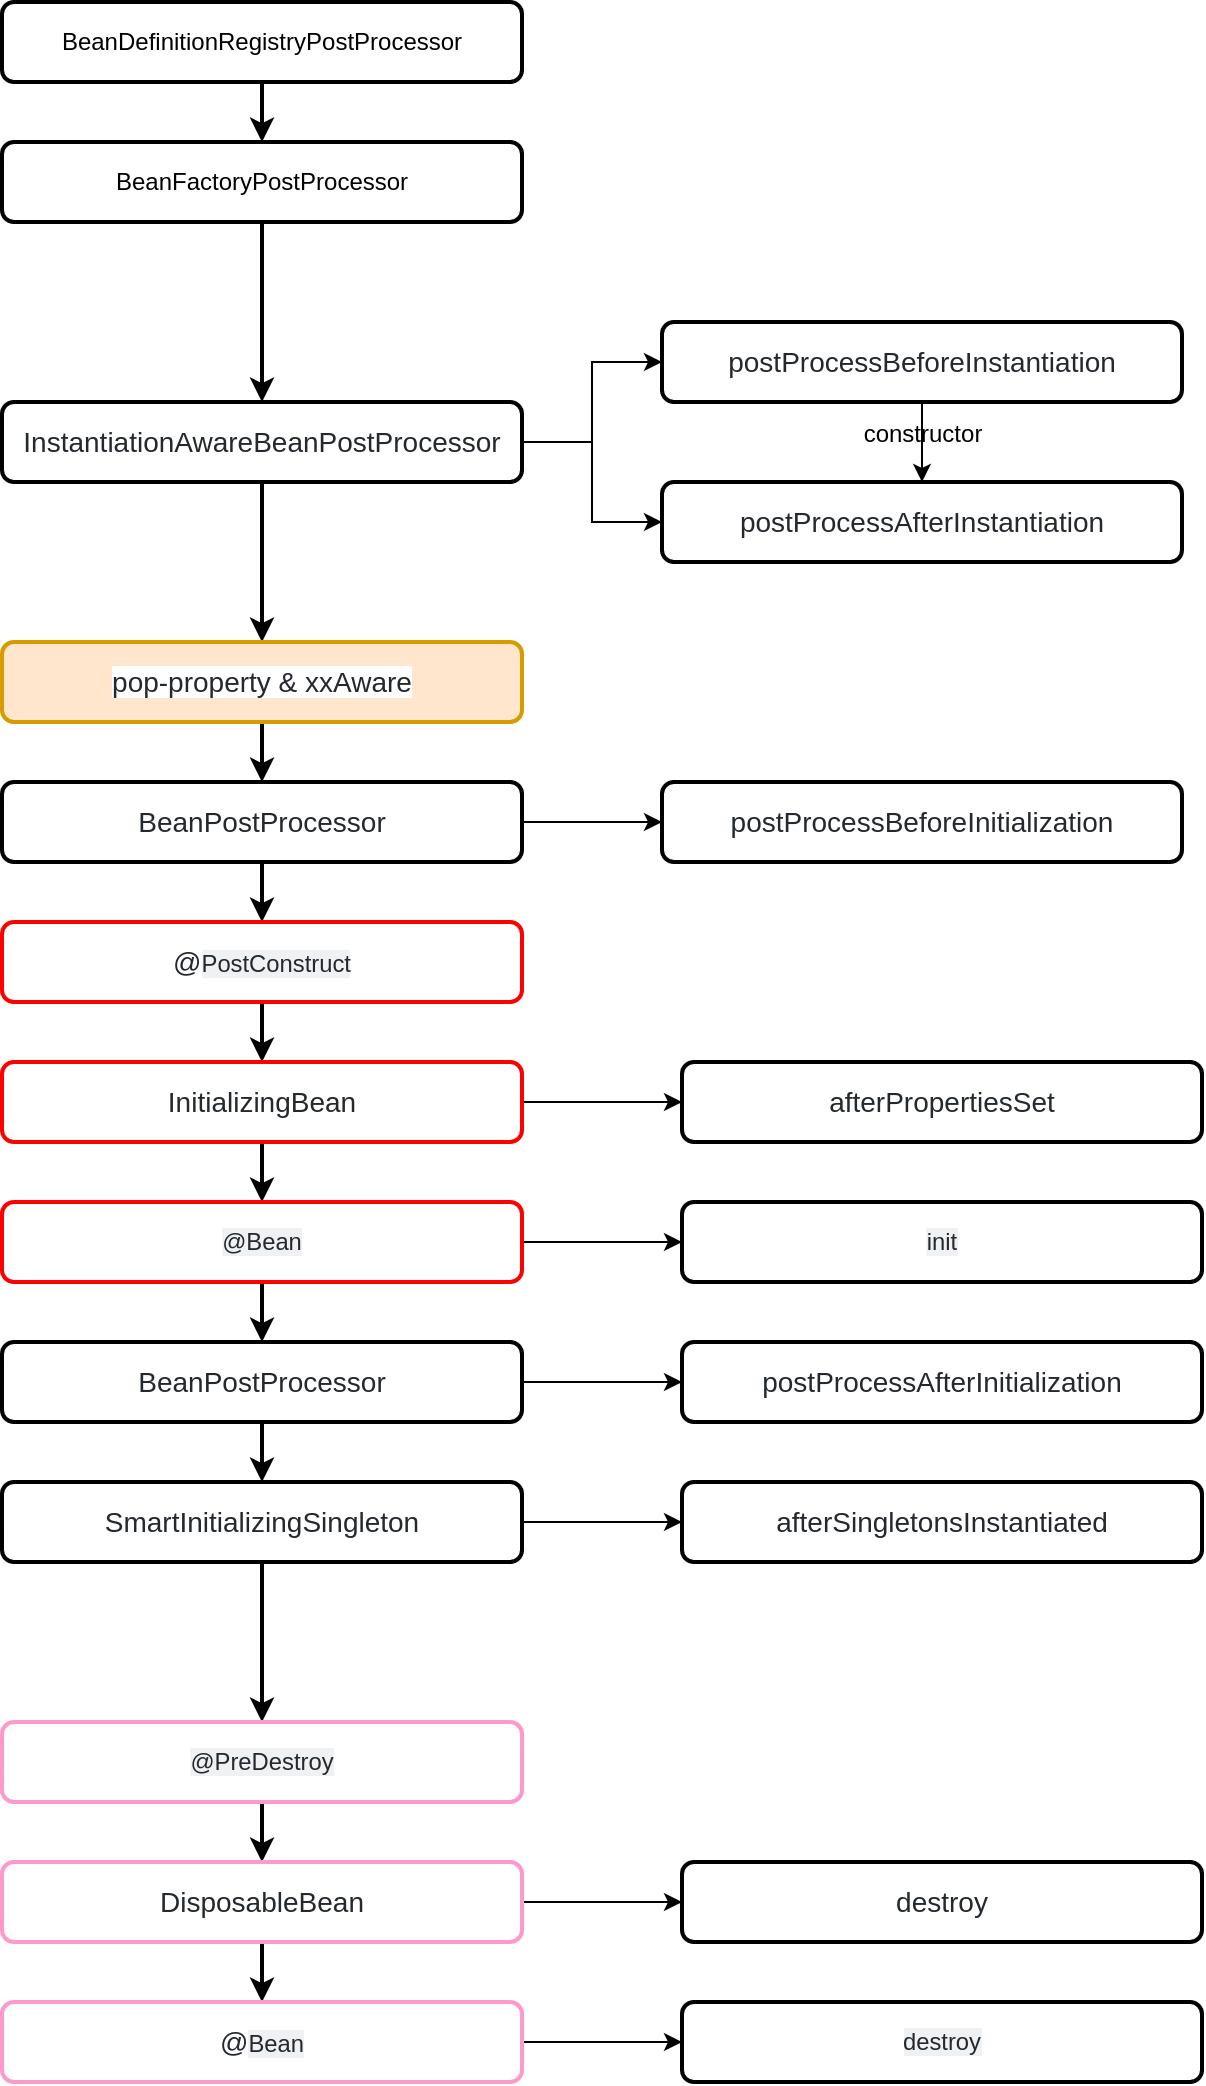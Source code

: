 <mxfile>
    <diagram id="QKlrSxjbU4NQsitzwaFb" name="Page-1">
        <mxGraphModel dx="1343" dy="1131" grid="1" gridSize="10" guides="1" tooltips="1" connect="1" arrows="1" fold="1" page="1" pageScale="1" pageWidth="850" pageHeight="1100" math="0" shadow="0">
            <root>
                <mxCell id="0"/>
                <mxCell id="1" parent="0"/>
                <mxCell id="4" value="" style="edgeStyle=orthogonalEdgeStyle;rounded=0;orthogonalLoop=1;jettySize=auto;html=1;strokeWidth=2;fontStyle=0" parent="1" source="2" target="3" edge="1">
                    <mxGeometry relative="1" as="geometry"/>
                </mxCell>
                <mxCell id="2" value="BeanDefinitionRegistryPostProcessor" style="rounded=1;whiteSpace=wrap;html=1;strokeWidth=2;fontStyle=0" parent="1" vertex="1">
                    <mxGeometry x="125" y="30" width="260" height="40" as="geometry"/>
                </mxCell>
                <mxCell id="6" value="" style="edgeStyle=orthogonalEdgeStyle;rounded=0;orthogonalLoop=1;jettySize=auto;html=1;strokeWidth=2;fontStyle=0" parent="1" source="3" target="7" edge="1">
                    <mxGeometry relative="1" as="geometry">
                        <mxPoint x="255" y="270" as="targetPoint"/>
                    </mxGeometry>
                </mxCell>
                <mxCell id="3" value="BeanFactoryPostProcessor" style="rounded=1;whiteSpace=wrap;html=1;strokeWidth=2;fontStyle=0" parent="1" vertex="1">
                    <mxGeometry x="125" y="100" width="260" height="40" as="geometry"/>
                </mxCell>
                <mxCell id="13" style="edgeStyle=orthogonalEdgeStyle;rounded=0;orthogonalLoop=1;jettySize=auto;html=1;entryX=0;entryY=0.5;entryDx=0;entryDy=0;strokeWidth=1;fontStyle=0" parent="1" source="7" target="9" edge="1">
                    <mxGeometry relative="1" as="geometry"/>
                </mxCell>
                <mxCell id="14" style="edgeStyle=orthogonalEdgeStyle;rounded=0;orthogonalLoop=1;jettySize=auto;html=1;entryX=0;entryY=0.5;entryDx=0;entryDy=0;strokeWidth=1;fontStyle=0" parent="1" source="7" target="11" edge="1">
                    <mxGeometry relative="1" as="geometry"/>
                </mxCell>
                <mxCell id="17" value="" style="edgeStyle=orthogonalEdgeStyle;rounded=0;orthogonalLoop=1;jettySize=auto;html=1;strokeWidth=2;" parent="1" source="7" target="16" edge="1">
                    <mxGeometry relative="1" as="geometry"/>
                </mxCell>
                <mxCell id="7" value="&lt;span style=&quot;color: rgb(36 , 41 , 47) ; font-family: , &amp;quot;blinkmacsystemfont&amp;quot; , &amp;quot;segoe ui&amp;quot; , &amp;quot;helvetica&amp;quot; , &amp;quot;arial&amp;quot; , sans-serif , &amp;quot;apple color emoji&amp;quot; , &amp;quot;segoe ui emoji&amp;quot; ; font-size: 14px ; text-align: left ; background-color: rgb(255 , 255 , 255)&quot;&gt;InstantiationAwareBeanPostProcessor&lt;/span&gt;" style="rounded=1;whiteSpace=wrap;html=1;strokeWidth=2;fontStyle=0" parent="1" vertex="1">
                    <mxGeometry x="125" y="230" width="260" height="40" as="geometry"/>
                </mxCell>
                <mxCell id="15" style="edgeStyle=orthogonalEdgeStyle;rounded=0;orthogonalLoop=1;jettySize=auto;html=1;entryX=0.5;entryY=0;entryDx=0;entryDy=0;strokeWidth=1;fontStyle=0" parent="1" source="9" target="11" edge="1">
                    <mxGeometry relative="1" as="geometry"/>
                </mxCell>
                <mxCell id="9" value="&lt;span style=&quot;color: rgb(36, 41, 47); font-size: 14px; font-style: normal; letter-spacing: normal; text-align: left; text-indent: 0px; text-transform: none; word-spacing: 0px; background-color: rgb(255, 255, 255); display: inline; float: none;&quot;&gt;postProcessBeforeInstantiation&lt;/span&gt;" style="rounded=1;whiteSpace=wrap;html=1;strokeWidth=2;fontStyle=0" parent="1" vertex="1">
                    <mxGeometry x="455" y="190" width="260" height="40" as="geometry"/>
                </mxCell>
                <mxCell id="11" value="&lt;span style=&quot;color: rgb(36 , 41 , 47) ; font-family: , &amp;quot;blinkmacsystemfont&amp;quot; , &amp;quot;segoe ui&amp;quot; , &amp;quot;helvetica&amp;quot; , &amp;quot;arial&amp;quot; , sans-serif , &amp;quot;apple color emoji&amp;quot; , &amp;quot;segoe ui emoji&amp;quot; ; font-size: 14px ; text-align: left ; background-color: rgb(255 , 255 , 255)&quot;&gt;postProcessAfterInstantiation&lt;/span&gt;" style="rounded=1;whiteSpace=wrap;html=1;strokeWidth=2;fontStyle=0" parent="1" vertex="1">
                    <mxGeometry x="455" y="270" width="260" height="40" as="geometry"/>
                </mxCell>
                <mxCell id="20" value="" style="edgeStyle=orthogonalEdgeStyle;rounded=0;orthogonalLoop=1;jettySize=auto;html=1;strokeWidth=2;" parent="1" source="16" target="19" edge="1">
                    <mxGeometry relative="1" as="geometry"/>
                </mxCell>
                <mxCell id="16" value="&lt;span style=&quot;color: rgb(36 , 41 , 47) ; font-family: , &amp;#34;blinkmacsystemfont&amp;#34; , &amp;#34;segoe ui&amp;#34; , &amp;#34;helvetica&amp;#34; , &amp;#34;arial&amp;#34; , sans-serif , &amp;#34;apple color emoji&amp;#34; , &amp;#34;segoe ui emoji&amp;#34; ; font-size: 14px ; text-align: left ; background-color: rgb(255 , 255 , 255)&quot;&gt;pop-property &amp;amp; xx&lt;/span&gt;&lt;span style=&quot;color: rgb(36 , 41 , 47) ; font-family: , &amp;#34;blinkmacsystemfont&amp;#34; , &amp;#34;segoe ui&amp;#34; , &amp;#34;helvetica&amp;#34; , &amp;#34;arial&amp;#34; , sans-serif , &amp;#34;apple color emoji&amp;#34; , &amp;#34;segoe ui emoji&amp;#34; ; font-size: 14px ; text-align: left ; background-color: rgb(255 , 255 , 255)&quot;&gt;Aware&lt;/span&gt;" style="rounded=1;whiteSpace=wrap;html=1;strokeWidth=2;fontStyle=0;fillColor=#ffe6cc;strokeColor=#d79b00;" parent="1" vertex="1">
                    <mxGeometry x="125" y="350" width="260" height="40" as="geometry"/>
                </mxCell>
                <mxCell id="22" value="" style="edgeStyle=orthogonalEdgeStyle;rounded=0;orthogonalLoop=1;jettySize=auto;html=1;strokeWidth=1;" parent="1" source="19" target="21" edge="1">
                    <mxGeometry relative="1" as="geometry"/>
                </mxCell>
                <mxCell id="24" value="" style="edgeStyle=orthogonalEdgeStyle;rounded=0;orthogonalLoop=1;jettySize=auto;html=1;strokeWidth=2;" parent="1" source="19" target="23" edge="1">
                    <mxGeometry relative="1" as="geometry"/>
                </mxCell>
                <mxCell id="19" value="&lt;span style=&quot;color: rgb(36 , 41 , 47) ; font-family: , &amp;#34;blinkmacsystemfont&amp;#34; , &amp;#34;segoe ui&amp;#34; , &amp;#34;helvetica&amp;#34; , &amp;#34;arial&amp;#34; , sans-serif , &amp;#34;apple color emoji&amp;#34; , &amp;#34;segoe ui emoji&amp;#34; ; font-size: 14px ; text-align: left ; background-color: rgb(255 , 255 , 255)&quot;&gt;BeanPostProcessor&lt;/span&gt;" style="rounded=1;whiteSpace=wrap;html=1;strokeWidth=2;fontStyle=0" parent="1" vertex="1">
                    <mxGeometry x="125" y="420" width="260" height="40" as="geometry"/>
                </mxCell>
                <mxCell id="21" value="&lt;span style=&quot;color: rgb(36 , 41 , 47) ; font-family: , &amp;#34;blinkmacsystemfont&amp;#34; , &amp;#34;segoe ui&amp;#34; , &amp;#34;helvetica&amp;#34; , &amp;#34;arial&amp;#34; , sans-serif , &amp;#34;apple color emoji&amp;#34; , &amp;#34;segoe ui emoji&amp;#34; ; font-size: 14px ; text-align: left ; background-color: rgb(255 , 255 , 255)&quot;&gt;postProcessBeforeInitialization&lt;/span&gt;" style="rounded=1;whiteSpace=wrap;html=1;strokeWidth=2;fontStyle=0" parent="1" vertex="1">
                    <mxGeometry x="455" y="420" width="260" height="40" as="geometry"/>
                </mxCell>
                <mxCell id="26" value="" style="edgeStyle=orthogonalEdgeStyle;rounded=0;orthogonalLoop=1;jettySize=auto;html=1;strokeWidth=2;" parent="1" source="23" target="25" edge="1">
                    <mxGeometry relative="1" as="geometry"/>
                </mxCell>
                <mxCell id="23" value="&lt;span style=&quot;color: rgb(36 , 41 , 47) ; font-family: , &amp;#34;blinkmacsystemfont&amp;#34; , &amp;#34;segoe ui&amp;#34; , &amp;#34;helvetica&amp;#34; , &amp;#34;arial&amp;#34; , sans-serif , &amp;#34;apple color emoji&amp;#34; , &amp;#34;segoe ui emoji&amp;#34; ; font-size: 14px ; text-align: left ; background-color: rgb(255 , 255 , 255)&quot;&gt;@&lt;/span&gt;&lt;span style=&quot;color: rgb(36 , 41 , 47) ; font-family: , , &amp;#34;sf mono&amp;#34; , &amp;#34;menlo&amp;#34; , &amp;#34;consolas&amp;#34; , &amp;#34;liberation mono&amp;#34; , monospace ; font-size: 11.9px ; text-align: left ; background-color: rgba(175 , 184 , 193 , 0.2)&quot;&gt;PostConstruct&lt;/span&gt;" style="rounded=1;whiteSpace=wrap;html=1;strokeWidth=2;fontStyle=0;strokeColor=#FF0000;" parent="1" vertex="1">
                    <mxGeometry x="125" y="490" width="260" height="40" as="geometry"/>
                </mxCell>
                <mxCell id="28" value="" style="edgeStyle=orthogonalEdgeStyle;rounded=0;orthogonalLoop=1;jettySize=auto;html=1;strokeWidth=1;" parent="1" source="25" target="27" edge="1">
                    <mxGeometry relative="1" as="geometry"/>
                </mxCell>
                <mxCell id="30" value="" style="edgeStyle=orthogonalEdgeStyle;rounded=0;orthogonalLoop=1;jettySize=auto;html=1;strokeWidth=2;" parent="1" source="25" target="29" edge="1">
                    <mxGeometry relative="1" as="geometry"/>
                </mxCell>
                <mxCell id="25" value="&lt;span style=&quot;color: rgb(36, 41, 47); font-size: 14px; font-style: normal; font-weight: 400; letter-spacing: normal; text-align: left; text-indent: 0px; text-transform: none; word-spacing: 0px; background-color: rgb(255, 255, 255); display: inline; float: none;&quot;&gt;InitializingBean&lt;/span&gt;" style="rounded=1;whiteSpace=wrap;html=1;strokeWidth=2;fontStyle=0;strokeColor=#FF0000;" parent="1" vertex="1">
                    <mxGeometry x="125" y="560" width="260" height="40" as="geometry"/>
                </mxCell>
                <mxCell id="27" value="&lt;span style=&quot;color: rgb(36 , 41 , 47) ; font-family: , &amp;#34;blinkmacsystemfont&amp;#34; , &amp;#34;segoe ui&amp;#34; , &amp;#34;helvetica&amp;#34; , &amp;#34;arial&amp;#34; , sans-serif , &amp;#34;apple color emoji&amp;#34; , &amp;#34;segoe ui emoji&amp;#34; ; font-size: 14px ; text-align: left ; background-color: rgb(255 , 255 , 255)&quot;&gt;afterPropertiesSet&lt;/span&gt;" style="rounded=1;whiteSpace=wrap;html=1;strokeWidth=2;fontStyle=0" parent="1" vertex="1">
                    <mxGeometry x="465" y="560" width="260" height="40" as="geometry"/>
                </mxCell>
                <mxCell id="32" value="" style="edgeStyle=orthogonalEdgeStyle;rounded=0;orthogonalLoop=1;jettySize=auto;html=1;strokeWidth=1;" parent="1" source="29" target="31" edge="1">
                    <mxGeometry relative="1" as="geometry"/>
                </mxCell>
                <mxCell id="34" value="" style="edgeStyle=orthogonalEdgeStyle;rounded=0;orthogonalLoop=1;jettySize=auto;html=1;strokeWidth=2;" parent="1" source="29" target="33" edge="1">
                    <mxGeometry relative="1" as="geometry"/>
                </mxCell>
                <mxCell id="29" value="&lt;span style=&quot;color: rgb(36 , 41 , 47) ; font-family: , , &amp;#34;sf mono&amp;#34; , &amp;#34;menlo&amp;#34; , &amp;#34;consolas&amp;#34; , &amp;#34;liberation mono&amp;#34; , monospace ; font-size: 11.9px ; text-align: left ; background-color: rgba(175 , 184 , 193 , 0.2)&quot;&gt;@Bean&lt;/span&gt;" style="rounded=1;whiteSpace=wrap;html=1;strokeWidth=2;fontStyle=0;strokeColor=#FF0000;" parent="1" vertex="1">
                    <mxGeometry x="125" y="630" width="260" height="40" as="geometry"/>
                </mxCell>
                <mxCell id="31" value="&lt;meta charset=&quot;utf-8&quot;&gt;&lt;span style=&quot;color: rgb(36, 41, 47); font-size: 11.9px; font-style: normal; font-weight: 400; letter-spacing: normal; text-align: left; text-indent: 0px; text-transform: none; word-spacing: 0px; background-color: rgba(175, 184, 193, 0.2); display: inline; float: none;&quot;&gt;init&lt;/span&gt;" style="rounded=1;whiteSpace=wrap;html=1;strokeWidth=2;fontStyle=0" parent="1" vertex="1">
                    <mxGeometry x="465" y="630" width="260" height="40" as="geometry"/>
                </mxCell>
                <mxCell id="36" value="" style="edgeStyle=orthogonalEdgeStyle;rounded=0;orthogonalLoop=1;jettySize=auto;html=1;strokeWidth=1;" parent="1" source="33" target="35" edge="1">
                    <mxGeometry relative="1" as="geometry"/>
                </mxCell>
                <mxCell id="40" value="" style="edgeStyle=orthogonalEdgeStyle;rounded=0;orthogonalLoop=1;jettySize=auto;html=1;strokeWidth=2;" parent="1" source="33" target="39" edge="1">
                    <mxGeometry relative="1" as="geometry"/>
                </mxCell>
                <mxCell id="33" value="&lt;span style=&quot;color: rgb(36 , 41 , 47) ; font-family: , &amp;#34;blinkmacsystemfont&amp;#34; , &amp;#34;segoe ui&amp;#34; , &amp;#34;helvetica&amp;#34; , &amp;#34;arial&amp;#34; , sans-serif , &amp;#34;apple color emoji&amp;#34; , &amp;#34;segoe ui emoji&amp;#34; ; font-size: 14px ; text-align: left ; background-color: rgb(255 , 255 , 255)&quot;&gt;BeanPostProcessor&lt;/span&gt;" style="rounded=1;whiteSpace=wrap;html=1;strokeWidth=2;fontStyle=0" parent="1" vertex="1">
                    <mxGeometry x="125" y="700" width="260" height="40" as="geometry"/>
                </mxCell>
                <mxCell id="35" value="&lt;span style=&quot;color: rgb(36, 41, 47); font-size: 14px; font-style: normal; font-weight: 400; letter-spacing: normal; text-align: left; text-indent: 0px; text-transform: none; word-spacing: 0px; background-color: rgb(255, 255, 255); display: inline; float: none;&quot;&gt;postProcessAfterInitialization&lt;/span&gt;" style="rounded=1;whiteSpace=wrap;html=1;strokeWidth=2;fontStyle=0" parent="1" vertex="1">
                    <mxGeometry x="465" y="700" width="260" height="40" as="geometry"/>
                </mxCell>
                <mxCell id="42" value="" style="edgeStyle=orthogonalEdgeStyle;rounded=0;orthogonalLoop=1;jettySize=auto;html=1;strokeWidth=1;" parent="1" source="39" target="41" edge="1">
                    <mxGeometry relative="1" as="geometry"/>
                </mxCell>
                <mxCell id="44" value="" style="edgeStyle=orthogonalEdgeStyle;rounded=0;orthogonalLoop=1;jettySize=auto;html=1;strokeWidth=2;" parent="1" source="39" target="43" edge="1">
                    <mxGeometry relative="1" as="geometry"/>
                </mxCell>
                <mxCell id="39" value="&lt;span style=&quot;color: rgb(36, 41, 47); font-size: 14px; font-style: normal; font-weight: 400; letter-spacing: normal; text-align: left; text-indent: 0px; text-transform: none; word-spacing: 0px; background-color: rgb(255, 255, 255); display: inline; float: none;&quot;&gt;SmartInitializingSingleton&lt;/span&gt;" style="rounded=1;whiteSpace=wrap;html=1;strokeWidth=2;fontStyle=0" parent="1" vertex="1">
                    <mxGeometry x="125" y="770" width="260" height="40" as="geometry"/>
                </mxCell>
                <mxCell id="41" value="&lt;span style=&quot;color: rgb(36, 41, 47); font-size: 14px; font-style: normal; font-weight: 400; letter-spacing: normal; text-align: left; text-indent: 0px; text-transform: none; word-spacing: 0px; background-color: rgb(255, 255, 255); display: inline; float: none;&quot;&gt;afterSingletonsInstantiated&lt;/span&gt;" style="rounded=1;whiteSpace=wrap;html=1;strokeWidth=2;fontStyle=0" parent="1" vertex="1">
                    <mxGeometry x="465" y="770" width="260" height="40" as="geometry"/>
                </mxCell>
                <mxCell id="46" value="" style="edgeStyle=orthogonalEdgeStyle;rounded=0;orthogonalLoop=1;jettySize=auto;html=1;strokeWidth=2;" parent="1" source="43" target="45" edge="1">
                    <mxGeometry relative="1" as="geometry"/>
                </mxCell>
                <mxCell id="43" value="&lt;span style=&quot;color: rgb(36 , 41 , 47) ; font-family: , , &amp;#34;sf mono&amp;#34; , &amp;#34;menlo&amp;#34; , &amp;#34;consolas&amp;#34; , &amp;#34;liberation mono&amp;#34; , monospace ; font-size: 11.9px ; text-align: left ; background-color: rgba(175 , 184 , 193 , 0.2)&quot;&gt;@PreDestroy&lt;/span&gt;" style="rounded=1;whiteSpace=wrap;html=1;strokeWidth=2;fontStyle=0;strokeColor=#FF99CC;" parent="1" vertex="1">
                    <mxGeometry x="125" y="890" width="260" height="40" as="geometry"/>
                </mxCell>
                <mxCell id="48" value="" style="edgeStyle=orthogonalEdgeStyle;rounded=0;orthogonalLoop=1;jettySize=auto;html=1;strokeWidth=1;" parent="1" source="45" target="47" edge="1">
                    <mxGeometry relative="1" as="geometry"/>
                </mxCell>
                <mxCell id="50" value="" style="edgeStyle=orthogonalEdgeStyle;rounded=0;orthogonalLoop=1;jettySize=auto;html=1;strokeWidth=2;" parent="1" source="45" target="49" edge="1">
                    <mxGeometry relative="1" as="geometry"/>
                </mxCell>
                <mxCell id="45" value="&lt;span style=&quot;color: rgb(36, 41, 47); font-size: 14px; font-style: normal; font-weight: 400; letter-spacing: normal; text-align: left; text-indent: 0px; text-transform: none; word-spacing: 0px; background-color: rgb(255, 255, 255); display: inline; float: none;&quot;&gt;DisposableBean&lt;/span&gt;" style="rounded=1;whiteSpace=wrap;html=1;strokeWidth=2;fontStyle=0;strokeColor=#FF99CC;" parent="1" vertex="1">
                    <mxGeometry x="125" y="960" width="260" height="40" as="geometry"/>
                </mxCell>
                <mxCell id="47" value="&lt;span style=&quot;color: rgb(36 , 41 , 47) ; font-family: , &amp;#34;blinkmacsystemfont&amp;#34; , &amp;#34;segoe ui&amp;#34; , &amp;#34;helvetica&amp;#34; , &amp;#34;arial&amp;#34; , sans-serif , &amp;#34;apple color emoji&amp;#34; , &amp;#34;segoe ui emoji&amp;#34; ; font-size: 14px ; text-align: left ; background-color: rgb(255 , 255 , 255)&quot;&gt;destroy&lt;/span&gt;" style="rounded=1;whiteSpace=wrap;html=1;strokeWidth=2;fontStyle=0" parent="1" vertex="1">
                    <mxGeometry x="465" y="960" width="260" height="40" as="geometry"/>
                </mxCell>
                <mxCell id="52" value="" style="edgeStyle=orthogonalEdgeStyle;rounded=0;orthogonalLoop=1;jettySize=auto;html=1;strokeWidth=1;" parent="1" source="49" target="51" edge="1">
                    <mxGeometry relative="1" as="geometry"/>
                </mxCell>
                <mxCell id="49" value="&lt;span style=&quot;color: rgb(36 , 41 , 47) ; font-size: 14px ; font-style: normal ; font-weight: 400 ; letter-spacing: normal ; text-align: left ; text-indent: 0px ; text-transform: none ; word-spacing: 0px ; background-color: rgb(255 , 255 , 255) ; display: inline ; float: none&quot;&gt;@&lt;/span&gt;&lt;span style=&quot;color: rgb(36 , 41 , 47) ; font-family: , , &amp;#34;sf mono&amp;#34; , &amp;#34;menlo&amp;#34; , &amp;#34;consolas&amp;#34; , &amp;#34;liberation mono&amp;#34; , monospace ; font-size: 11.9px ; text-align: left ; background-color: rgba(175 , 184 , 193 , 0.2)&quot;&gt;Bean&lt;/span&gt;" style="rounded=1;whiteSpace=wrap;html=1;strokeWidth=2;fontStyle=0;strokeColor=#FF99CC;" parent="1" vertex="1">
                    <mxGeometry x="125" y="1030" width="260" height="40" as="geometry"/>
                </mxCell>
                <mxCell id="51" value="&lt;span style=&quot;color: rgb(36 , 41 , 47) ; font-family: , , &amp;#34;sf mono&amp;#34; , &amp;#34;menlo&amp;#34; , &amp;#34;consolas&amp;#34; , &amp;#34;liberation mono&amp;#34; , monospace ; font-size: 11.9px ; text-align: left ; background-color: rgba(175 , 184 , 193 , 0.2)&quot;&gt;destroy&lt;/span&gt;" style="rounded=1;whiteSpace=wrap;html=1;strokeWidth=2;fontStyle=0" parent="1" vertex="1">
                    <mxGeometry x="465" y="1030" width="260" height="40" as="geometry"/>
                </mxCell>
                <mxCell id="54" value="constructor" style="text;html=1;align=center;verticalAlign=middle;resizable=0;points=[];autosize=1;strokeColor=none;" parent="1" vertex="1">
                    <mxGeometry x="550" y="236" width="70" height="20" as="geometry"/>
                </mxCell>
            </root>
        </mxGraphModel>
    </diagram>
</mxfile>
